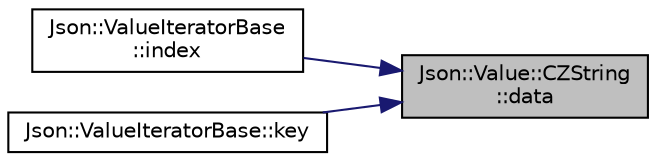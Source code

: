 digraph "Json::Value::CZString::data"
{
 // LATEX_PDF_SIZE
  edge [fontname="Helvetica",fontsize="10",labelfontname="Helvetica",labelfontsize="10"];
  node [fontname="Helvetica",fontsize="10",shape=record];
  rankdir="RL";
  Node1 [label="Json::Value::CZString\l::data",height=0.2,width=0.4,color="black", fillcolor="grey75", style="filled", fontcolor="black",tooltip=" "];
  Node1 -> Node2 [dir="back",color="midnightblue",fontsize="10",style="solid",fontname="Helvetica"];
  Node2 [label="Json::ValueIteratorBase\l::index",height=0.2,width=0.4,color="black", fillcolor="white", style="filled",URL="$class_json_1_1_value_iterator_base.html#a549c66a0bd20e9ae772175a5c0d2e88a",tooltip="Return the index of the referenced Value, or -1 if it is not an arrayValue."];
  Node1 -> Node3 [dir="back",color="midnightblue",fontsize="10",style="solid",fontname="Helvetica"];
  Node3 [label="Json::ValueIteratorBase::key",height=0.2,width=0.4,color="black", fillcolor="white", style="filled",URL="$class_json_1_1_value_iterator_base.html#a3838ba39c43c518cf3ed4aa6ce78ccad",tooltip=" "];
}
